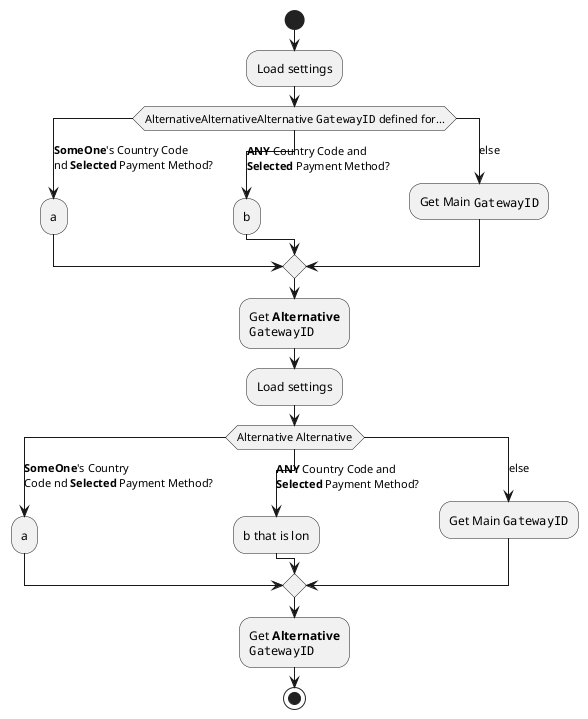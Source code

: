 {
  "sha1": "2l9k8d8igwqrm0mb9szad4pyhec1v8d",
  "insertion": {
    "when": "2024-05-30T20:48:20.038Z",
    "url": "https://github.com/plantuml/plantuml/issues/180",
    "user": "plantuml@gmail.com"
  }
}
@startuml

start
:Load settings;
	switch (AlternativeAlternativeAlternative ""GatewayID"" defined for...)
		case (**SomeOne**'s Country Code\nnd **Selected** Payment Method?)
		:a;
		case (**ANY** Country Code and\n**Selected** Payment Method?)
		:b;
		case (else)
			:Get Main ""GatewayID"";
		endswitch
	:Get **Alternative**\n""GatewayID"";

:Load settings;
	switch (Alternative Alternative)
		case (**SomeOne**'s Country\nCode nd **Selected** Payment Method?)
		:a;
		case (**ANY** Country Code and\n**Selected** Payment Method?)
		:b that is lon;
		case (else)
			:Get Main ""GatewayID"";
		endswitch
	:Get **Alternative**\n""GatewayID"";

stop

@enduml
